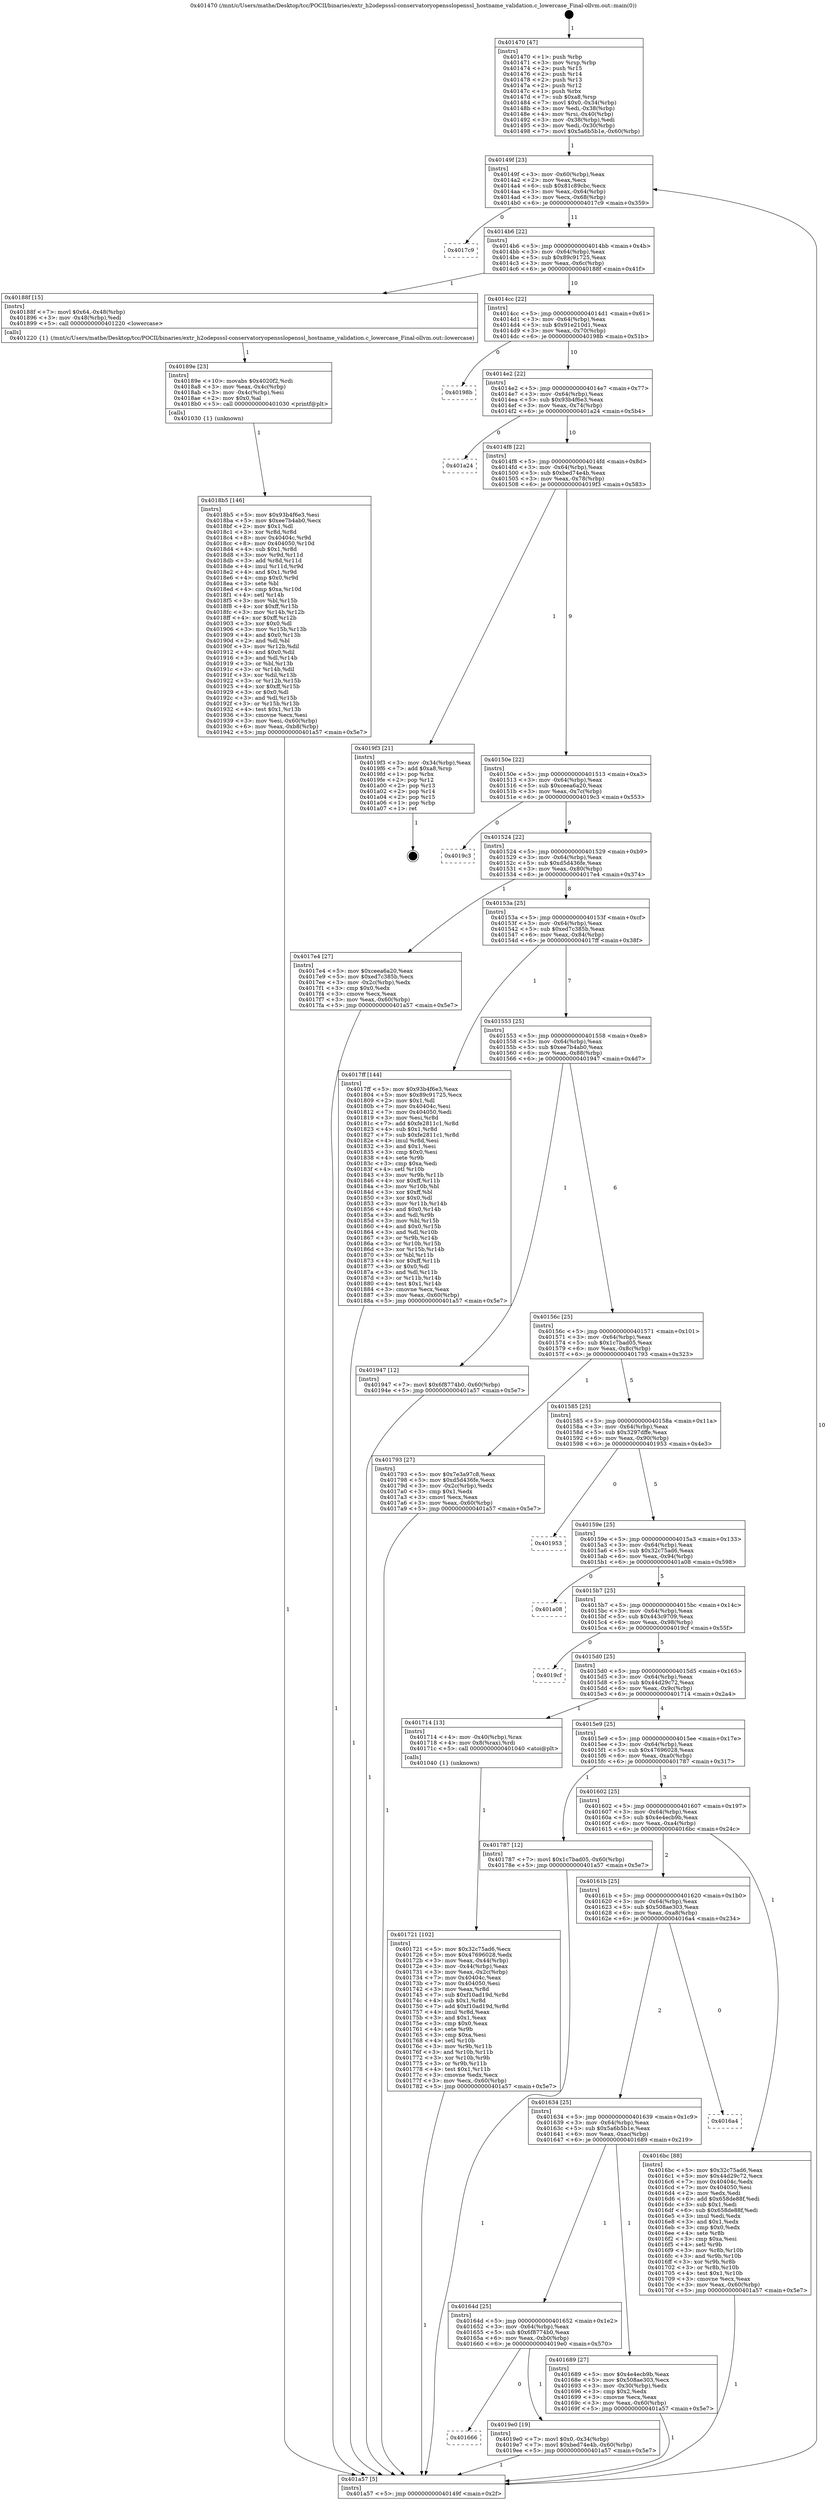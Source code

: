 digraph "0x401470" {
  label = "0x401470 (/mnt/c/Users/mathe/Desktop/tcc/POCII/binaries/extr_h2odepsssl-conservatoryopensslopenssl_hostname_validation.c_lowercase_Final-ollvm.out::main(0))"
  labelloc = "t"
  node[shape=record]

  Entry [label="",width=0.3,height=0.3,shape=circle,fillcolor=black,style=filled]
  "0x40149f" [label="{
     0x40149f [23]\l
     | [instrs]\l
     &nbsp;&nbsp;0x40149f \<+3\>: mov -0x60(%rbp),%eax\l
     &nbsp;&nbsp;0x4014a2 \<+2\>: mov %eax,%ecx\l
     &nbsp;&nbsp;0x4014a4 \<+6\>: sub $0x81c89cbc,%ecx\l
     &nbsp;&nbsp;0x4014aa \<+3\>: mov %eax,-0x64(%rbp)\l
     &nbsp;&nbsp;0x4014ad \<+3\>: mov %ecx,-0x68(%rbp)\l
     &nbsp;&nbsp;0x4014b0 \<+6\>: je 00000000004017c9 \<main+0x359\>\l
  }"]
  "0x4017c9" [label="{
     0x4017c9\l
  }", style=dashed]
  "0x4014b6" [label="{
     0x4014b6 [22]\l
     | [instrs]\l
     &nbsp;&nbsp;0x4014b6 \<+5\>: jmp 00000000004014bb \<main+0x4b\>\l
     &nbsp;&nbsp;0x4014bb \<+3\>: mov -0x64(%rbp),%eax\l
     &nbsp;&nbsp;0x4014be \<+5\>: sub $0x89c91725,%eax\l
     &nbsp;&nbsp;0x4014c3 \<+3\>: mov %eax,-0x6c(%rbp)\l
     &nbsp;&nbsp;0x4014c6 \<+6\>: je 000000000040188f \<main+0x41f\>\l
  }"]
  Exit [label="",width=0.3,height=0.3,shape=circle,fillcolor=black,style=filled,peripheries=2]
  "0x40188f" [label="{
     0x40188f [15]\l
     | [instrs]\l
     &nbsp;&nbsp;0x40188f \<+7\>: movl $0x64,-0x48(%rbp)\l
     &nbsp;&nbsp;0x401896 \<+3\>: mov -0x48(%rbp),%edi\l
     &nbsp;&nbsp;0x401899 \<+5\>: call 0000000000401220 \<lowercase\>\l
     | [calls]\l
     &nbsp;&nbsp;0x401220 \{1\} (/mnt/c/Users/mathe/Desktop/tcc/POCII/binaries/extr_h2odepsssl-conservatoryopensslopenssl_hostname_validation.c_lowercase_Final-ollvm.out::lowercase)\l
  }"]
  "0x4014cc" [label="{
     0x4014cc [22]\l
     | [instrs]\l
     &nbsp;&nbsp;0x4014cc \<+5\>: jmp 00000000004014d1 \<main+0x61\>\l
     &nbsp;&nbsp;0x4014d1 \<+3\>: mov -0x64(%rbp),%eax\l
     &nbsp;&nbsp;0x4014d4 \<+5\>: sub $0x91e210d1,%eax\l
     &nbsp;&nbsp;0x4014d9 \<+3\>: mov %eax,-0x70(%rbp)\l
     &nbsp;&nbsp;0x4014dc \<+6\>: je 000000000040198b \<main+0x51b\>\l
  }"]
  "0x401666" [label="{
     0x401666\l
  }", style=dashed]
  "0x40198b" [label="{
     0x40198b\l
  }", style=dashed]
  "0x4014e2" [label="{
     0x4014e2 [22]\l
     | [instrs]\l
     &nbsp;&nbsp;0x4014e2 \<+5\>: jmp 00000000004014e7 \<main+0x77\>\l
     &nbsp;&nbsp;0x4014e7 \<+3\>: mov -0x64(%rbp),%eax\l
     &nbsp;&nbsp;0x4014ea \<+5\>: sub $0x93b4f6e3,%eax\l
     &nbsp;&nbsp;0x4014ef \<+3\>: mov %eax,-0x74(%rbp)\l
     &nbsp;&nbsp;0x4014f2 \<+6\>: je 0000000000401a24 \<main+0x5b4\>\l
  }"]
  "0x4019e0" [label="{
     0x4019e0 [19]\l
     | [instrs]\l
     &nbsp;&nbsp;0x4019e0 \<+7\>: movl $0x0,-0x34(%rbp)\l
     &nbsp;&nbsp;0x4019e7 \<+7\>: movl $0xbed74e4b,-0x60(%rbp)\l
     &nbsp;&nbsp;0x4019ee \<+5\>: jmp 0000000000401a57 \<main+0x5e7\>\l
  }"]
  "0x401a24" [label="{
     0x401a24\l
  }", style=dashed]
  "0x4014f8" [label="{
     0x4014f8 [22]\l
     | [instrs]\l
     &nbsp;&nbsp;0x4014f8 \<+5\>: jmp 00000000004014fd \<main+0x8d\>\l
     &nbsp;&nbsp;0x4014fd \<+3\>: mov -0x64(%rbp),%eax\l
     &nbsp;&nbsp;0x401500 \<+5\>: sub $0xbed74e4b,%eax\l
     &nbsp;&nbsp;0x401505 \<+3\>: mov %eax,-0x78(%rbp)\l
     &nbsp;&nbsp;0x401508 \<+6\>: je 00000000004019f3 \<main+0x583\>\l
  }"]
  "0x4018b5" [label="{
     0x4018b5 [146]\l
     | [instrs]\l
     &nbsp;&nbsp;0x4018b5 \<+5\>: mov $0x93b4f6e3,%esi\l
     &nbsp;&nbsp;0x4018ba \<+5\>: mov $0xee7b4ab0,%ecx\l
     &nbsp;&nbsp;0x4018bf \<+2\>: mov $0x1,%dl\l
     &nbsp;&nbsp;0x4018c1 \<+3\>: xor %r8d,%r8d\l
     &nbsp;&nbsp;0x4018c4 \<+8\>: mov 0x40404c,%r9d\l
     &nbsp;&nbsp;0x4018cc \<+8\>: mov 0x404050,%r10d\l
     &nbsp;&nbsp;0x4018d4 \<+4\>: sub $0x1,%r8d\l
     &nbsp;&nbsp;0x4018d8 \<+3\>: mov %r9d,%r11d\l
     &nbsp;&nbsp;0x4018db \<+3\>: add %r8d,%r11d\l
     &nbsp;&nbsp;0x4018de \<+4\>: imul %r11d,%r9d\l
     &nbsp;&nbsp;0x4018e2 \<+4\>: and $0x1,%r9d\l
     &nbsp;&nbsp;0x4018e6 \<+4\>: cmp $0x0,%r9d\l
     &nbsp;&nbsp;0x4018ea \<+3\>: sete %bl\l
     &nbsp;&nbsp;0x4018ed \<+4\>: cmp $0xa,%r10d\l
     &nbsp;&nbsp;0x4018f1 \<+4\>: setl %r14b\l
     &nbsp;&nbsp;0x4018f5 \<+3\>: mov %bl,%r15b\l
     &nbsp;&nbsp;0x4018f8 \<+4\>: xor $0xff,%r15b\l
     &nbsp;&nbsp;0x4018fc \<+3\>: mov %r14b,%r12b\l
     &nbsp;&nbsp;0x4018ff \<+4\>: xor $0xff,%r12b\l
     &nbsp;&nbsp;0x401903 \<+3\>: xor $0x0,%dl\l
     &nbsp;&nbsp;0x401906 \<+3\>: mov %r15b,%r13b\l
     &nbsp;&nbsp;0x401909 \<+4\>: and $0x0,%r13b\l
     &nbsp;&nbsp;0x40190d \<+2\>: and %dl,%bl\l
     &nbsp;&nbsp;0x40190f \<+3\>: mov %r12b,%dil\l
     &nbsp;&nbsp;0x401912 \<+4\>: and $0x0,%dil\l
     &nbsp;&nbsp;0x401916 \<+3\>: and %dl,%r14b\l
     &nbsp;&nbsp;0x401919 \<+3\>: or %bl,%r13b\l
     &nbsp;&nbsp;0x40191c \<+3\>: or %r14b,%dil\l
     &nbsp;&nbsp;0x40191f \<+3\>: xor %dil,%r13b\l
     &nbsp;&nbsp;0x401922 \<+3\>: or %r12b,%r15b\l
     &nbsp;&nbsp;0x401925 \<+4\>: xor $0xff,%r15b\l
     &nbsp;&nbsp;0x401929 \<+3\>: or $0x0,%dl\l
     &nbsp;&nbsp;0x40192c \<+3\>: and %dl,%r15b\l
     &nbsp;&nbsp;0x40192f \<+3\>: or %r15b,%r13b\l
     &nbsp;&nbsp;0x401932 \<+4\>: test $0x1,%r13b\l
     &nbsp;&nbsp;0x401936 \<+3\>: cmovne %ecx,%esi\l
     &nbsp;&nbsp;0x401939 \<+3\>: mov %esi,-0x60(%rbp)\l
     &nbsp;&nbsp;0x40193c \<+6\>: mov %eax,-0xb8(%rbp)\l
     &nbsp;&nbsp;0x401942 \<+5\>: jmp 0000000000401a57 \<main+0x5e7\>\l
  }"]
  "0x4019f3" [label="{
     0x4019f3 [21]\l
     | [instrs]\l
     &nbsp;&nbsp;0x4019f3 \<+3\>: mov -0x34(%rbp),%eax\l
     &nbsp;&nbsp;0x4019f6 \<+7\>: add $0xa8,%rsp\l
     &nbsp;&nbsp;0x4019fd \<+1\>: pop %rbx\l
     &nbsp;&nbsp;0x4019fe \<+2\>: pop %r12\l
     &nbsp;&nbsp;0x401a00 \<+2\>: pop %r13\l
     &nbsp;&nbsp;0x401a02 \<+2\>: pop %r14\l
     &nbsp;&nbsp;0x401a04 \<+2\>: pop %r15\l
     &nbsp;&nbsp;0x401a06 \<+1\>: pop %rbp\l
     &nbsp;&nbsp;0x401a07 \<+1\>: ret\l
  }"]
  "0x40150e" [label="{
     0x40150e [22]\l
     | [instrs]\l
     &nbsp;&nbsp;0x40150e \<+5\>: jmp 0000000000401513 \<main+0xa3\>\l
     &nbsp;&nbsp;0x401513 \<+3\>: mov -0x64(%rbp),%eax\l
     &nbsp;&nbsp;0x401516 \<+5\>: sub $0xceea6a20,%eax\l
     &nbsp;&nbsp;0x40151b \<+3\>: mov %eax,-0x7c(%rbp)\l
     &nbsp;&nbsp;0x40151e \<+6\>: je 00000000004019c3 \<main+0x553\>\l
  }"]
  "0x40189e" [label="{
     0x40189e [23]\l
     | [instrs]\l
     &nbsp;&nbsp;0x40189e \<+10\>: movabs $0x4020f2,%rdi\l
     &nbsp;&nbsp;0x4018a8 \<+3\>: mov %eax,-0x4c(%rbp)\l
     &nbsp;&nbsp;0x4018ab \<+3\>: mov -0x4c(%rbp),%esi\l
     &nbsp;&nbsp;0x4018ae \<+2\>: mov $0x0,%al\l
     &nbsp;&nbsp;0x4018b0 \<+5\>: call 0000000000401030 \<printf@plt\>\l
     | [calls]\l
     &nbsp;&nbsp;0x401030 \{1\} (unknown)\l
  }"]
  "0x4019c3" [label="{
     0x4019c3\l
  }", style=dashed]
  "0x401524" [label="{
     0x401524 [22]\l
     | [instrs]\l
     &nbsp;&nbsp;0x401524 \<+5\>: jmp 0000000000401529 \<main+0xb9\>\l
     &nbsp;&nbsp;0x401529 \<+3\>: mov -0x64(%rbp),%eax\l
     &nbsp;&nbsp;0x40152c \<+5\>: sub $0xd5d436fe,%eax\l
     &nbsp;&nbsp;0x401531 \<+3\>: mov %eax,-0x80(%rbp)\l
     &nbsp;&nbsp;0x401534 \<+6\>: je 00000000004017e4 \<main+0x374\>\l
  }"]
  "0x401721" [label="{
     0x401721 [102]\l
     | [instrs]\l
     &nbsp;&nbsp;0x401721 \<+5\>: mov $0x32c75ad6,%ecx\l
     &nbsp;&nbsp;0x401726 \<+5\>: mov $0x47696028,%edx\l
     &nbsp;&nbsp;0x40172b \<+3\>: mov %eax,-0x44(%rbp)\l
     &nbsp;&nbsp;0x40172e \<+3\>: mov -0x44(%rbp),%eax\l
     &nbsp;&nbsp;0x401731 \<+3\>: mov %eax,-0x2c(%rbp)\l
     &nbsp;&nbsp;0x401734 \<+7\>: mov 0x40404c,%eax\l
     &nbsp;&nbsp;0x40173b \<+7\>: mov 0x404050,%esi\l
     &nbsp;&nbsp;0x401742 \<+3\>: mov %eax,%r8d\l
     &nbsp;&nbsp;0x401745 \<+7\>: sub $0xf10ad19d,%r8d\l
     &nbsp;&nbsp;0x40174c \<+4\>: sub $0x1,%r8d\l
     &nbsp;&nbsp;0x401750 \<+7\>: add $0xf10ad19d,%r8d\l
     &nbsp;&nbsp;0x401757 \<+4\>: imul %r8d,%eax\l
     &nbsp;&nbsp;0x40175b \<+3\>: and $0x1,%eax\l
     &nbsp;&nbsp;0x40175e \<+3\>: cmp $0x0,%eax\l
     &nbsp;&nbsp;0x401761 \<+4\>: sete %r9b\l
     &nbsp;&nbsp;0x401765 \<+3\>: cmp $0xa,%esi\l
     &nbsp;&nbsp;0x401768 \<+4\>: setl %r10b\l
     &nbsp;&nbsp;0x40176c \<+3\>: mov %r9b,%r11b\l
     &nbsp;&nbsp;0x40176f \<+3\>: and %r10b,%r11b\l
     &nbsp;&nbsp;0x401772 \<+3\>: xor %r10b,%r9b\l
     &nbsp;&nbsp;0x401775 \<+3\>: or %r9b,%r11b\l
     &nbsp;&nbsp;0x401778 \<+4\>: test $0x1,%r11b\l
     &nbsp;&nbsp;0x40177c \<+3\>: cmovne %edx,%ecx\l
     &nbsp;&nbsp;0x40177f \<+3\>: mov %ecx,-0x60(%rbp)\l
     &nbsp;&nbsp;0x401782 \<+5\>: jmp 0000000000401a57 \<main+0x5e7\>\l
  }"]
  "0x4017e4" [label="{
     0x4017e4 [27]\l
     | [instrs]\l
     &nbsp;&nbsp;0x4017e4 \<+5\>: mov $0xceea6a20,%eax\l
     &nbsp;&nbsp;0x4017e9 \<+5\>: mov $0xed7c385b,%ecx\l
     &nbsp;&nbsp;0x4017ee \<+3\>: mov -0x2c(%rbp),%edx\l
     &nbsp;&nbsp;0x4017f1 \<+3\>: cmp $0x0,%edx\l
     &nbsp;&nbsp;0x4017f4 \<+3\>: cmove %ecx,%eax\l
     &nbsp;&nbsp;0x4017f7 \<+3\>: mov %eax,-0x60(%rbp)\l
     &nbsp;&nbsp;0x4017fa \<+5\>: jmp 0000000000401a57 \<main+0x5e7\>\l
  }"]
  "0x40153a" [label="{
     0x40153a [25]\l
     | [instrs]\l
     &nbsp;&nbsp;0x40153a \<+5\>: jmp 000000000040153f \<main+0xcf\>\l
     &nbsp;&nbsp;0x40153f \<+3\>: mov -0x64(%rbp),%eax\l
     &nbsp;&nbsp;0x401542 \<+5\>: sub $0xed7c385b,%eax\l
     &nbsp;&nbsp;0x401547 \<+6\>: mov %eax,-0x84(%rbp)\l
     &nbsp;&nbsp;0x40154d \<+6\>: je 00000000004017ff \<main+0x38f\>\l
  }"]
  "0x401470" [label="{
     0x401470 [47]\l
     | [instrs]\l
     &nbsp;&nbsp;0x401470 \<+1\>: push %rbp\l
     &nbsp;&nbsp;0x401471 \<+3\>: mov %rsp,%rbp\l
     &nbsp;&nbsp;0x401474 \<+2\>: push %r15\l
     &nbsp;&nbsp;0x401476 \<+2\>: push %r14\l
     &nbsp;&nbsp;0x401478 \<+2\>: push %r13\l
     &nbsp;&nbsp;0x40147a \<+2\>: push %r12\l
     &nbsp;&nbsp;0x40147c \<+1\>: push %rbx\l
     &nbsp;&nbsp;0x40147d \<+7\>: sub $0xa8,%rsp\l
     &nbsp;&nbsp;0x401484 \<+7\>: movl $0x0,-0x34(%rbp)\l
     &nbsp;&nbsp;0x40148b \<+3\>: mov %edi,-0x38(%rbp)\l
     &nbsp;&nbsp;0x40148e \<+4\>: mov %rsi,-0x40(%rbp)\l
     &nbsp;&nbsp;0x401492 \<+3\>: mov -0x38(%rbp),%edi\l
     &nbsp;&nbsp;0x401495 \<+3\>: mov %edi,-0x30(%rbp)\l
     &nbsp;&nbsp;0x401498 \<+7\>: movl $0x5a6b5b1e,-0x60(%rbp)\l
  }"]
  "0x4017ff" [label="{
     0x4017ff [144]\l
     | [instrs]\l
     &nbsp;&nbsp;0x4017ff \<+5\>: mov $0x93b4f6e3,%eax\l
     &nbsp;&nbsp;0x401804 \<+5\>: mov $0x89c91725,%ecx\l
     &nbsp;&nbsp;0x401809 \<+2\>: mov $0x1,%dl\l
     &nbsp;&nbsp;0x40180b \<+7\>: mov 0x40404c,%esi\l
     &nbsp;&nbsp;0x401812 \<+7\>: mov 0x404050,%edi\l
     &nbsp;&nbsp;0x401819 \<+3\>: mov %esi,%r8d\l
     &nbsp;&nbsp;0x40181c \<+7\>: add $0xfe2811c1,%r8d\l
     &nbsp;&nbsp;0x401823 \<+4\>: sub $0x1,%r8d\l
     &nbsp;&nbsp;0x401827 \<+7\>: sub $0xfe2811c1,%r8d\l
     &nbsp;&nbsp;0x40182e \<+4\>: imul %r8d,%esi\l
     &nbsp;&nbsp;0x401832 \<+3\>: and $0x1,%esi\l
     &nbsp;&nbsp;0x401835 \<+3\>: cmp $0x0,%esi\l
     &nbsp;&nbsp;0x401838 \<+4\>: sete %r9b\l
     &nbsp;&nbsp;0x40183c \<+3\>: cmp $0xa,%edi\l
     &nbsp;&nbsp;0x40183f \<+4\>: setl %r10b\l
     &nbsp;&nbsp;0x401843 \<+3\>: mov %r9b,%r11b\l
     &nbsp;&nbsp;0x401846 \<+4\>: xor $0xff,%r11b\l
     &nbsp;&nbsp;0x40184a \<+3\>: mov %r10b,%bl\l
     &nbsp;&nbsp;0x40184d \<+3\>: xor $0xff,%bl\l
     &nbsp;&nbsp;0x401850 \<+3\>: xor $0x0,%dl\l
     &nbsp;&nbsp;0x401853 \<+3\>: mov %r11b,%r14b\l
     &nbsp;&nbsp;0x401856 \<+4\>: and $0x0,%r14b\l
     &nbsp;&nbsp;0x40185a \<+3\>: and %dl,%r9b\l
     &nbsp;&nbsp;0x40185d \<+3\>: mov %bl,%r15b\l
     &nbsp;&nbsp;0x401860 \<+4\>: and $0x0,%r15b\l
     &nbsp;&nbsp;0x401864 \<+3\>: and %dl,%r10b\l
     &nbsp;&nbsp;0x401867 \<+3\>: or %r9b,%r14b\l
     &nbsp;&nbsp;0x40186a \<+3\>: or %r10b,%r15b\l
     &nbsp;&nbsp;0x40186d \<+3\>: xor %r15b,%r14b\l
     &nbsp;&nbsp;0x401870 \<+3\>: or %bl,%r11b\l
     &nbsp;&nbsp;0x401873 \<+4\>: xor $0xff,%r11b\l
     &nbsp;&nbsp;0x401877 \<+3\>: or $0x0,%dl\l
     &nbsp;&nbsp;0x40187a \<+3\>: and %dl,%r11b\l
     &nbsp;&nbsp;0x40187d \<+3\>: or %r11b,%r14b\l
     &nbsp;&nbsp;0x401880 \<+4\>: test $0x1,%r14b\l
     &nbsp;&nbsp;0x401884 \<+3\>: cmovne %ecx,%eax\l
     &nbsp;&nbsp;0x401887 \<+3\>: mov %eax,-0x60(%rbp)\l
     &nbsp;&nbsp;0x40188a \<+5\>: jmp 0000000000401a57 \<main+0x5e7\>\l
  }"]
  "0x401553" [label="{
     0x401553 [25]\l
     | [instrs]\l
     &nbsp;&nbsp;0x401553 \<+5\>: jmp 0000000000401558 \<main+0xe8\>\l
     &nbsp;&nbsp;0x401558 \<+3\>: mov -0x64(%rbp),%eax\l
     &nbsp;&nbsp;0x40155b \<+5\>: sub $0xee7b4ab0,%eax\l
     &nbsp;&nbsp;0x401560 \<+6\>: mov %eax,-0x88(%rbp)\l
     &nbsp;&nbsp;0x401566 \<+6\>: je 0000000000401947 \<main+0x4d7\>\l
  }"]
  "0x401a57" [label="{
     0x401a57 [5]\l
     | [instrs]\l
     &nbsp;&nbsp;0x401a57 \<+5\>: jmp 000000000040149f \<main+0x2f\>\l
  }"]
  "0x401947" [label="{
     0x401947 [12]\l
     | [instrs]\l
     &nbsp;&nbsp;0x401947 \<+7\>: movl $0x6f8774b0,-0x60(%rbp)\l
     &nbsp;&nbsp;0x40194e \<+5\>: jmp 0000000000401a57 \<main+0x5e7\>\l
  }"]
  "0x40156c" [label="{
     0x40156c [25]\l
     | [instrs]\l
     &nbsp;&nbsp;0x40156c \<+5\>: jmp 0000000000401571 \<main+0x101\>\l
     &nbsp;&nbsp;0x401571 \<+3\>: mov -0x64(%rbp),%eax\l
     &nbsp;&nbsp;0x401574 \<+5\>: sub $0x1c7bad05,%eax\l
     &nbsp;&nbsp;0x401579 \<+6\>: mov %eax,-0x8c(%rbp)\l
     &nbsp;&nbsp;0x40157f \<+6\>: je 0000000000401793 \<main+0x323\>\l
  }"]
  "0x40164d" [label="{
     0x40164d [25]\l
     | [instrs]\l
     &nbsp;&nbsp;0x40164d \<+5\>: jmp 0000000000401652 \<main+0x1e2\>\l
     &nbsp;&nbsp;0x401652 \<+3\>: mov -0x64(%rbp),%eax\l
     &nbsp;&nbsp;0x401655 \<+5\>: sub $0x6f8774b0,%eax\l
     &nbsp;&nbsp;0x40165a \<+6\>: mov %eax,-0xb0(%rbp)\l
     &nbsp;&nbsp;0x401660 \<+6\>: je 00000000004019e0 \<main+0x570\>\l
  }"]
  "0x401793" [label="{
     0x401793 [27]\l
     | [instrs]\l
     &nbsp;&nbsp;0x401793 \<+5\>: mov $0x7e3a97c8,%eax\l
     &nbsp;&nbsp;0x401798 \<+5\>: mov $0xd5d436fe,%ecx\l
     &nbsp;&nbsp;0x40179d \<+3\>: mov -0x2c(%rbp),%edx\l
     &nbsp;&nbsp;0x4017a0 \<+3\>: cmp $0x1,%edx\l
     &nbsp;&nbsp;0x4017a3 \<+3\>: cmovl %ecx,%eax\l
     &nbsp;&nbsp;0x4017a6 \<+3\>: mov %eax,-0x60(%rbp)\l
     &nbsp;&nbsp;0x4017a9 \<+5\>: jmp 0000000000401a57 \<main+0x5e7\>\l
  }"]
  "0x401585" [label="{
     0x401585 [25]\l
     | [instrs]\l
     &nbsp;&nbsp;0x401585 \<+5\>: jmp 000000000040158a \<main+0x11a\>\l
     &nbsp;&nbsp;0x40158a \<+3\>: mov -0x64(%rbp),%eax\l
     &nbsp;&nbsp;0x40158d \<+5\>: sub $0x3297dffe,%eax\l
     &nbsp;&nbsp;0x401592 \<+6\>: mov %eax,-0x90(%rbp)\l
     &nbsp;&nbsp;0x401598 \<+6\>: je 0000000000401953 \<main+0x4e3\>\l
  }"]
  "0x401689" [label="{
     0x401689 [27]\l
     | [instrs]\l
     &nbsp;&nbsp;0x401689 \<+5\>: mov $0x4e4ecb9b,%eax\l
     &nbsp;&nbsp;0x40168e \<+5\>: mov $0x508ae303,%ecx\l
     &nbsp;&nbsp;0x401693 \<+3\>: mov -0x30(%rbp),%edx\l
     &nbsp;&nbsp;0x401696 \<+3\>: cmp $0x2,%edx\l
     &nbsp;&nbsp;0x401699 \<+3\>: cmovne %ecx,%eax\l
     &nbsp;&nbsp;0x40169c \<+3\>: mov %eax,-0x60(%rbp)\l
     &nbsp;&nbsp;0x40169f \<+5\>: jmp 0000000000401a57 \<main+0x5e7\>\l
  }"]
  "0x401953" [label="{
     0x401953\l
  }", style=dashed]
  "0x40159e" [label="{
     0x40159e [25]\l
     | [instrs]\l
     &nbsp;&nbsp;0x40159e \<+5\>: jmp 00000000004015a3 \<main+0x133\>\l
     &nbsp;&nbsp;0x4015a3 \<+3\>: mov -0x64(%rbp),%eax\l
     &nbsp;&nbsp;0x4015a6 \<+5\>: sub $0x32c75ad6,%eax\l
     &nbsp;&nbsp;0x4015ab \<+6\>: mov %eax,-0x94(%rbp)\l
     &nbsp;&nbsp;0x4015b1 \<+6\>: je 0000000000401a08 \<main+0x598\>\l
  }"]
  "0x401634" [label="{
     0x401634 [25]\l
     | [instrs]\l
     &nbsp;&nbsp;0x401634 \<+5\>: jmp 0000000000401639 \<main+0x1c9\>\l
     &nbsp;&nbsp;0x401639 \<+3\>: mov -0x64(%rbp),%eax\l
     &nbsp;&nbsp;0x40163c \<+5\>: sub $0x5a6b5b1e,%eax\l
     &nbsp;&nbsp;0x401641 \<+6\>: mov %eax,-0xac(%rbp)\l
     &nbsp;&nbsp;0x401647 \<+6\>: je 0000000000401689 \<main+0x219\>\l
  }"]
  "0x401a08" [label="{
     0x401a08\l
  }", style=dashed]
  "0x4015b7" [label="{
     0x4015b7 [25]\l
     | [instrs]\l
     &nbsp;&nbsp;0x4015b7 \<+5\>: jmp 00000000004015bc \<main+0x14c\>\l
     &nbsp;&nbsp;0x4015bc \<+3\>: mov -0x64(%rbp),%eax\l
     &nbsp;&nbsp;0x4015bf \<+5\>: sub $0x443c9709,%eax\l
     &nbsp;&nbsp;0x4015c4 \<+6\>: mov %eax,-0x98(%rbp)\l
     &nbsp;&nbsp;0x4015ca \<+6\>: je 00000000004019cf \<main+0x55f\>\l
  }"]
  "0x4016a4" [label="{
     0x4016a4\l
  }", style=dashed]
  "0x4019cf" [label="{
     0x4019cf\l
  }", style=dashed]
  "0x4015d0" [label="{
     0x4015d0 [25]\l
     | [instrs]\l
     &nbsp;&nbsp;0x4015d0 \<+5\>: jmp 00000000004015d5 \<main+0x165\>\l
     &nbsp;&nbsp;0x4015d5 \<+3\>: mov -0x64(%rbp),%eax\l
     &nbsp;&nbsp;0x4015d8 \<+5\>: sub $0x44d29c72,%eax\l
     &nbsp;&nbsp;0x4015dd \<+6\>: mov %eax,-0x9c(%rbp)\l
     &nbsp;&nbsp;0x4015e3 \<+6\>: je 0000000000401714 \<main+0x2a4\>\l
  }"]
  "0x40161b" [label="{
     0x40161b [25]\l
     | [instrs]\l
     &nbsp;&nbsp;0x40161b \<+5\>: jmp 0000000000401620 \<main+0x1b0\>\l
     &nbsp;&nbsp;0x401620 \<+3\>: mov -0x64(%rbp),%eax\l
     &nbsp;&nbsp;0x401623 \<+5\>: sub $0x508ae303,%eax\l
     &nbsp;&nbsp;0x401628 \<+6\>: mov %eax,-0xa8(%rbp)\l
     &nbsp;&nbsp;0x40162e \<+6\>: je 00000000004016a4 \<main+0x234\>\l
  }"]
  "0x401714" [label="{
     0x401714 [13]\l
     | [instrs]\l
     &nbsp;&nbsp;0x401714 \<+4\>: mov -0x40(%rbp),%rax\l
     &nbsp;&nbsp;0x401718 \<+4\>: mov 0x8(%rax),%rdi\l
     &nbsp;&nbsp;0x40171c \<+5\>: call 0000000000401040 \<atoi@plt\>\l
     | [calls]\l
     &nbsp;&nbsp;0x401040 \{1\} (unknown)\l
  }"]
  "0x4015e9" [label="{
     0x4015e9 [25]\l
     | [instrs]\l
     &nbsp;&nbsp;0x4015e9 \<+5\>: jmp 00000000004015ee \<main+0x17e\>\l
     &nbsp;&nbsp;0x4015ee \<+3\>: mov -0x64(%rbp),%eax\l
     &nbsp;&nbsp;0x4015f1 \<+5\>: sub $0x47696028,%eax\l
     &nbsp;&nbsp;0x4015f6 \<+6\>: mov %eax,-0xa0(%rbp)\l
     &nbsp;&nbsp;0x4015fc \<+6\>: je 0000000000401787 \<main+0x317\>\l
  }"]
  "0x4016bc" [label="{
     0x4016bc [88]\l
     | [instrs]\l
     &nbsp;&nbsp;0x4016bc \<+5\>: mov $0x32c75ad6,%eax\l
     &nbsp;&nbsp;0x4016c1 \<+5\>: mov $0x44d29c72,%ecx\l
     &nbsp;&nbsp;0x4016c6 \<+7\>: mov 0x40404c,%edx\l
     &nbsp;&nbsp;0x4016cd \<+7\>: mov 0x404050,%esi\l
     &nbsp;&nbsp;0x4016d4 \<+2\>: mov %edx,%edi\l
     &nbsp;&nbsp;0x4016d6 \<+6\>: add $0x658de88f,%edi\l
     &nbsp;&nbsp;0x4016dc \<+3\>: sub $0x1,%edi\l
     &nbsp;&nbsp;0x4016df \<+6\>: sub $0x658de88f,%edi\l
     &nbsp;&nbsp;0x4016e5 \<+3\>: imul %edi,%edx\l
     &nbsp;&nbsp;0x4016e8 \<+3\>: and $0x1,%edx\l
     &nbsp;&nbsp;0x4016eb \<+3\>: cmp $0x0,%edx\l
     &nbsp;&nbsp;0x4016ee \<+4\>: sete %r8b\l
     &nbsp;&nbsp;0x4016f2 \<+3\>: cmp $0xa,%esi\l
     &nbsp;&nbsp;0x4016f5 \<+4\>: setl %r9b\l
     &nbsp;&nbsp;0x4016f9 \<+3\>: mov %r8b,%r10b\l
     &nbsp;&nbsp;0x4016fc \<+3\>: and %r9b,%r10b\l
     &nbsp;&nbsp;0x4016ff \<+3\>: xor %r9b,%r8b\l
     &nbsp;&nbsp;0x401702 \<+3\>: or %r8b,%r10b\l
     &nbsp;&nbsp;0x401705 \<+4\>: test $0x1,%r10b\l
     &nbsp;&nbsp;0x401709 \<+3\>: cmovne %ecx,%eax\l
     &nbsp;&nbsp;0x40170c \<+3\>: mov %eax,-0x60(%rbp)\l
     &nbsp;&nbsp;0x40170f \<+5\>: jmp 0000000000401a57 \<main+0x5e7\>\l
  }"]
  "0x401787" [label="{
     0x401787 [12]\l
     | [instrs]\l
     &nbsp;&nbsp;0x401787 \<+7\>: movl $0x1c7bad05,-0x60(%rbp)\l
     &nbsp;&nbsp;0x40178e \<+5\>: jmp 0000000000401a57 \<main+0x5e7\>\l
  }"]
  "0x401602" [label="{
     0x401602 [25]\l
     | [instrs]\l
     &nbsp;&nbsp;0x401602 \<+5\>: jmp 0000000000401607 \<main+0x197\>\l
     &nbsp;&nbsp;0x401607 \<+3\>: mov -0x64(%rbp),%eax\l
     &nbsp;&nbsp;0x40160a \<+5\>: sub $0x4e4ecb9b,%eax\l
     &nbsp;&nbsp;0x40160f \<+6\>: mov %eax,-0xa4(%rbp)\l
     &nbsp;&nbsp;0x401615 \<+6\>: je 00000000004016bc \<main+0x24c\>\l
  }"]
  Entry -> "0x401470" [label=" 1"]
  "0x40149f" -> "0x4017c9" [label=" 0"]
  "0x40149f" -> "0x4014b6" [label=" 11"]
  "0x4019f3" -> Exit [label=" 1"]
  "0x4014b6" -> "0x40188f" [label=" 1"]
  "0x4014b6" -> "0x4014cc" [label=" 10"]
  "0x4019e0" -> "0x401a57" [label=" 1"]
  "0x4014cc" -> "0x40198b" [label=" 0"]
  "0x4014cc" -> "0x4014e2" [label=" 10"]
  "0x40164d" -> "0x401666" [label=" 0"]
  "0x4014e2" -> "0x401a24" [label=" 0"]
  "0x4014e2" -> "0x4014f8" [label=" 10"]
  "0x40164d" -> "0x4019e0" [label=" 1"]
  "0x4014f8" -> "0x4019f3" [label=" 1"]
  "0x4014f8" -> "0x40150e" [label=" 9"]
  "0x401947" -> "0x401a57" [label=" 1"]
  "0x40150e" -> "0x4019c3" [label=" 0"]
  "0x40150e" -> "0x401524" [label=" 9"]
  "0x4018b5" -> "0x401a57" [label=" 1"]
  "0x401524" -> "0x4017e4" [label=" 1"]
  "0x401524" -> "0x40153a" [label=" 8"]
  "0x40189e" -> "0x4018b5" [label=" 1"]
  "0x40153a" -> "0x4017ff" [label=" 1"]
  "0x40153a" -> "0x401553" [label=" 7"]
  "0x40188f" -> "0x40189e" [label=" 1"]
  "0x401553" -> "0x401947" [label=" 1"]
  "0x401553" -> "0x40156c" [label=" 6"]
  "0x4017ff" -> "0x401a57" [label=" 1"]
  "0x40156c" -> "0x401793" [label=" 1"]
  "0x40156c" -> "0x401585" [label=" 5"]
  "0x4017e4" -> "0x401a57" [label=" 1"]
  "0x401585" -> "0x401953" [label=" 0"]
  "0x401585" -> "0x40159e" [label=" 5"]
  "0x401793" -> "0x401a57" [label=" 1"]
  "0x40159e" -> "0x401a08" [label=" 0"]
  "0x40159e" -> "0x4015b7" [label=" 5"]
  "0x401721" -> "0x401a57" [label=" 1"]
  "0x4015b7" -> "0x4019cf" [label=" 0"]
  "0x4015b7" -> "0x4015d0" [label=" 5"]
  "0x401714" -> "0x401721" [label=" 1"]
  "0x4015d0" -> "0x401714" [label=" 1"]
  "0x4015d0" -> "0x4015e9" [label=" 4"]
  "0x401a57" -> "0x40149f" [label=" 10"]
  "0x4015e9" -> "0x401787" [label=" 1"]
  "0x4015e9" -> "0x401602" [label=" 3"]
  "0x401470" -> "0x40149f" [label=" 1"]
  "0x401602" -> "0x4016bc" [label=" 1"]
  "0x401602" -> "0x40161b" [label=" 2"]
  "0x4016bc" -> "0x401a57" [label=" 1"]
  "0x40161b" -> "0x4016a4" [label=" 0"]
  "0x40161b" -> "0x401634" [label=" 2"]
  "0x401787" -> "0x401a57" [label=" 1"]
  "0x401634" -> "0x401689" [label=" 1"]
  "0x401634" -> "0x40164d" [label=" 1"]
  "0x401689" -> "0x401a57" [label=" 1"]
}
